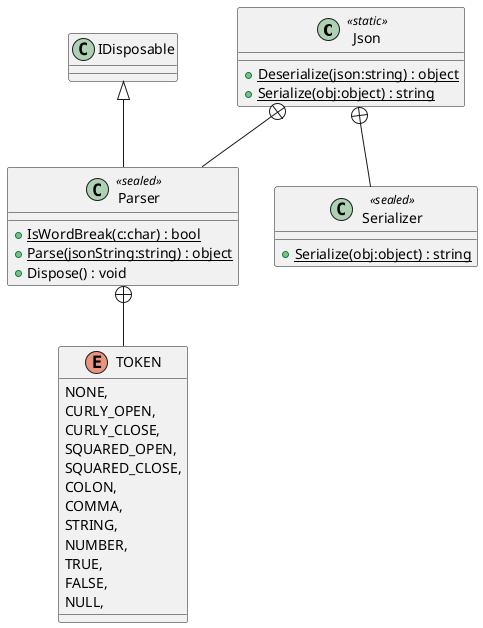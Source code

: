 @startuml
class Json <<static>> {
    + {static} Deserialize(json:string) : object
    + {static} Serialize(obj:object) : string
}
class Parser <<sealed>> {
    + {static} IsWordBreak(c:char) : bool
    + {static} Parse(jsonString:string) : object
    + Dispose() : void
}
class Serializer <<sealed>> {
    + {static} Serialize(obj:object) : string
}
enum TOKEN {
    NONE,
    CURLY_OPEN,
    CURLY_CLOSE,
    SQUARED_OPEN,
    SQUARED_CLOSE,
    COLON,
    COMMA,
    STRING,
    NUMBER,
    TRUE,
    FALSE,
    NULL,
}
Json +-- Parser
IDisposable <|-- Parser
Json +-- Serializer
Parser +-- TOKEN
@enduml
